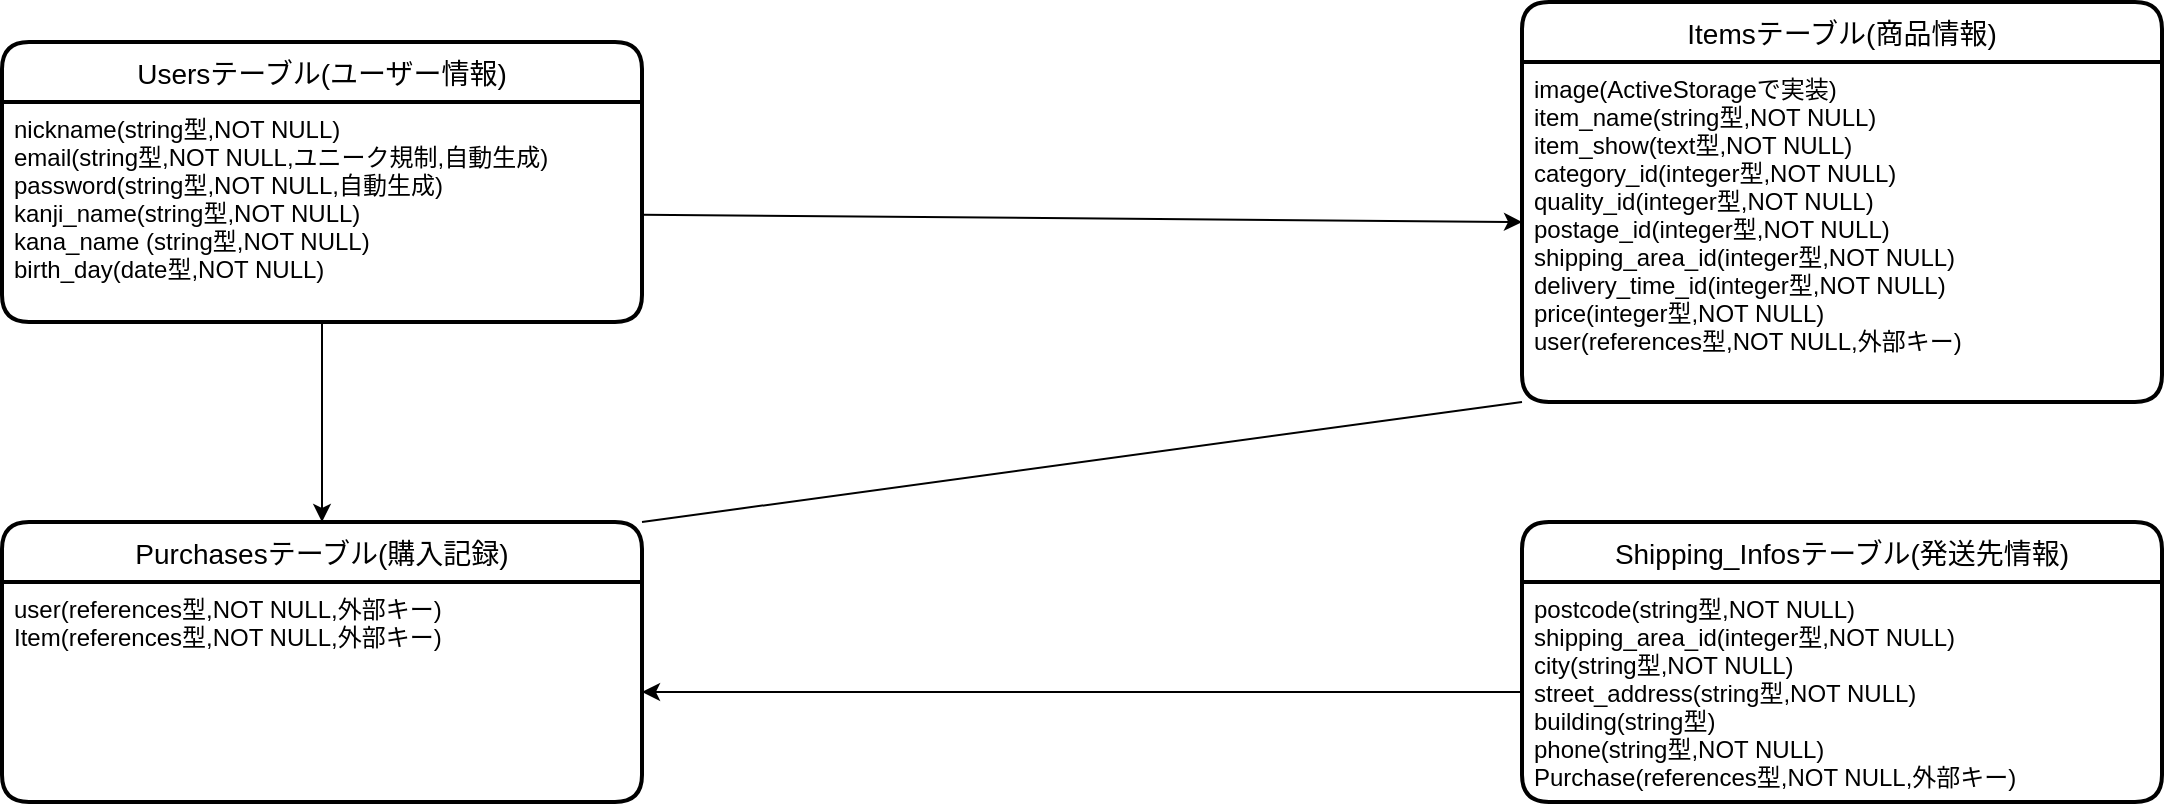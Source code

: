 <mxfile>
    <diagram id="LyIwyY-two1CCiydGb-U" name="ページ1">
        <mxGraphModel dx="1893" dy="829" grid="1" gridSize="10" guides="1" tooltips="1" connect="1" arrows="1" fold="1" page="1" pageScale="1" pageWidth="827" pageHeight="1169" math="0" shadow="0">
            <root>
                <mxCell id="0"/>
                <mxCell id="1" parent="0"/>
                <mxCell id="18" value="Usersテーブル(ユーザー情報)" style="swimlane;childLayout=stackLayout;horizontal=1;startSize=30;horizontalStack=0;rounded=1;fontSize=14;fontStyle=0;strokeWidth=2;resizeParent=0;resizeLast=1;shadow=0;dashed=0;align=center;" parent="1" vertex="1">
                    <mxGeometry x="-80" y="40" width="320" height="140" as="geometry"/>
                </mxCell>
                <mxCell id="19" value="nickname(string型,NOT NULL)&#10;email(string型,NOT NULL,ユニーク規制,自動生成)&#10;password(string型,NOT NULL,自動生成)&#10;kanji_name(string型,NOT NULL)&#10;kana_name (string型,NOT NULL)&#10;birth_day(date型,NOT NULL)" style="align=left;strokeColor=none;fillColor=none;spacingLeft=4;fontSize=12;verticalAlign=top;resizable=0;rotatable=0;part=1;" parent="18" vertex="1">
                    <mxGeometry y="30" width="320" height="110" as="geometry"/>
                </mxCell>
                <mxCell id="20" value="Itemsテーブル(商品情報)" style="swimlane;childLayout=stackLayout;horizontal=1;startSize=30;horizontalStack=0;rounded=1;fontSize=14;fontStyle=0;strokeWidth=2;resizeParent=0;resizeLast=1;shadow=0;dashed=0;align=center;" parent="1" vertex="1">
                    <mxGeometry x="680" y="20" width="320" height="200" as="geometry"/>
                </mxCell>
                <mxCell id="21" value="image(ActiveStorageで実装)&#10;item_name(string型,NOT NULL)&#10;item_show(text型,NOT NULL)&#10;category_id(integer型,NOT NULL)&#10;quality_id(integer型,NOT NULL)&#10;postage_id(integer型,NOT NULL)&#10;shipping_area_id(integer型,NOT NULL)&#10;delivery_time_id(integer型,NOT NULL)&#10;price(integer型,NOT NULL)&#10;user(references型,NOT NULL,外部キー)" style="align=left;strokeColor=none;fillColor=none;spacingLeft=4;fontSize=12;verticalAlign=top;resizable=0;rotatable=0;part=1;" parent="20" vertex="1">
                    <mxGeometry y="30" width="320" height="170" as="geometry"/>
                </mxCell>
                <mxCell id="22" value="Purchasesテーブル(購入記録)" style="swimlane;childLayout=stackLayout;horizontal=1;startSize=30;horizontalStack=0;rounded=1;fontSize=14;fontStyle=0;strokeWidth=2;resizeParent=0;resizeLast=1;shadow=0;dashed=0;align=center;" parent="1" vertex="1">
                    <mxGeometry x="-80" y="280" width="320" height="140" as="geometry"/>
                </mxCell>
                <mxCell id="23" value="user(references型,NOT NULL,外部キー)&#10;Item(references型,NOT NULL,外部キー)" style="align=left;strokeColor=none;fillColor=none;spacingLeft=4;fontSize=12;verticalAlign=top;resizable=0;rotatable=0;part=1;" parent="22" vertex="1">
                    <mxGeometry y="30" width="320" height="110" as="geometry"/>
                </mxCell>
                <mxCell id="24" value="Shipping_Infosテーブル(発送先情報)" style="swimlane;childLayout=stackLayout;horizontal=1;startSize=30;horizontalStack=0;rounded=1;fontSize=14;fontStyle=0;strokeWidth=2;resizeParent=0;resizeLast=1;shadow=0;dashed=0;align=center;" parent="1" vertex="1">
                    <mxGeometry x="680" y="280" width="320" height="140" as="geometry"/>
                </mxCell>
                <mxCell id="25" value="postcode(string型,NOT NULL)&#10;shipping_area_id(integer型,NOT NULL)&#10;city(string型,NOT NULL)&#10;street_address(string型,NOT NULL)&#10;building(string型)&#10;phone(string型,NOT NULL)&#10;Purchase(references型,NOT NULL,外部キー)" style="align=left;strokeColor=none;fillColor=none;spacingLeft=4;fontSize=12;verticalAlign=top;resizable=0;rotatable=0;part=1;" parent="24" vertex="1">
                    <mxGeometry y="30" width="320" height="110" as="geometry"/>
                </mxCell>
                <mxCell id="28" style="edgeStyle=none;html=1;" parent="1" source="19" edge="1">
                    <mxGeometry relative="1" as="geometry">
                        <mxPoint x="680" y="130" as="targetPoint"/>
                    </mxGeometry>
                </mxCell>
                <mxCell id="29" style="edgeStyle=none;html=1;exitX=0.5;exitY=1;exitDx=0;exitDy=0;entryX=0.5;entryY=0;entryDx=0;entryDy=0;" parent="1" source="19" target="22" edge="1">
                    <mxGeometry relative="1" as="geometry"/>
                </mxCell>
                <mxCell id="31" style="edgeStyle=none;html=1;exitX=0;exitY=1;exitDx=0;exitDy=0;entryX=1;entryY=0;entryDx=0;entryDy=0;endArrow=none;endFill=0;" parent="1" source="21" target="22" edge="1">
                    <mxGeometry relative="1" as="geometry"/>
                </mxCell>
                <mxCell id="34" style="edgeStyle=none;html=1;exitX=0;exitY=0.5;exitDx=0;exitDy=0;entryX=1;entryY=0.5;entryDx=0;entryDy=0;endArrow=classic;endFill=1;" parent="1" source="25" target="23" edge="1">
                    <mxGeometry relative="1" as="geometry"/>
                </mxCell>
            </root>
        </mxGraphModel>
    </diagram>
</mxfile>